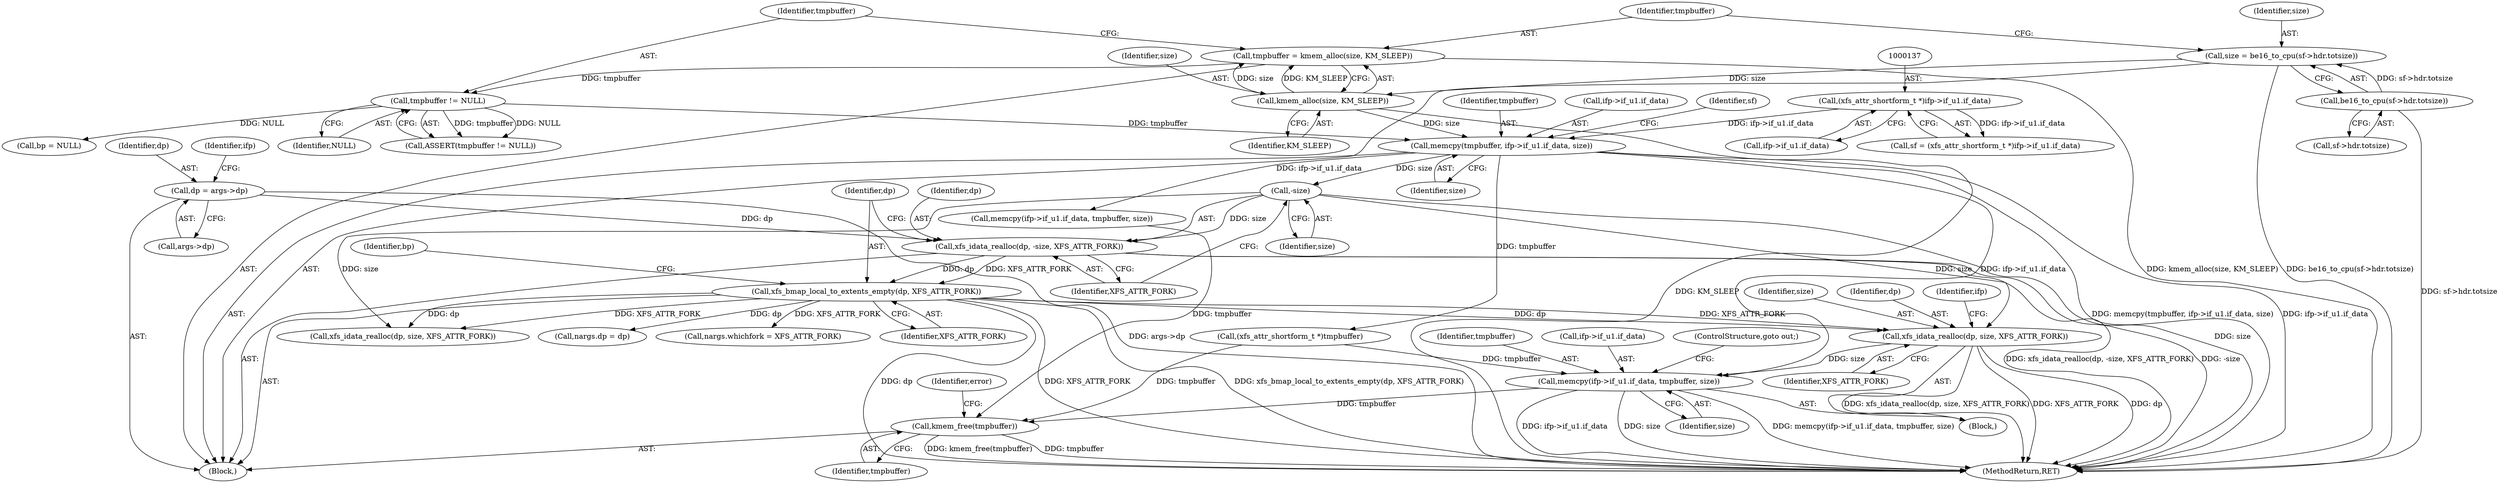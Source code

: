 digraph "0_linux_bb3d48dcf86a97dc25fe9fc2c11938e19cb4399a@API" {
"1000236" [label="(Call,xfs_idata_realloc(dp, size, XFS_ATTR_FORK))"];
"1000178" [label="(Call,xfs_bmap_local_to_extents_empty(dp, XFS_ATTR_FORK))"];
"1000173" [label="(Call,xfs_idata_realloc(dp, -size, XFS_ATTR_FORK))"];
"1000124" [label="(Call,dp = args->dp)"];
"1000175" [label="(Call,-size)"];
"1000160" [label="(Call,memcpy(tmpbuffer, ifp->if_u1.if_data, size))"];
"1000157" [label="(Call,tmpbuffer != NULL)"];
"1000151" [label="(Call,tmpbuffer = kmem_alloc(size, KM_SLEEP))"];
"1000153" [label="(Call,kmem_alloc(size, KM_SLEEP))"];
"1000143" [label="(Call,size = be16_to_cpu(sf->hdr.totsize))"];
"1000145" [label="(Call,be16_to_cpu(sf->hdr.totsize))"];
"1000136" [label="(Call,(xfs_attr_shortform_t *)ifp->if_u1.if_data)"];
"1000240" [label="(Call,memcpy(ifp->if_u1.if_data, tmpbuffer, size))"];
"1000418" [label="(Call,kmem_free(tmpbuffer))"];
"1000160" [label="(Call,memcpy(tmpbuffer, ifp->if_u1.if_data, size))"];
"1000240" [label="(Call,memcpy(ifp->if_u1.if_data, tmpbuffer, size))"];
"1000246" [label="(Identifier,tmpbuffer)"];
"1000157" [label="(Call,tmpbuffer != NULL)"];
"1000138" [label="(Call,ifp->if_u1.if_data)"];
"1000156" [label="(Call,ASSERT(tmpbuffer != NULL))"];
"1000422" [label="(MethodReturn,RET)"];
"1000243" [label="(Identifier,ifp)"];
"1000158" [label="(Identifier,tmpbuffer)"];
"1000146" [label="(Call,sf->hdr.totsize)"];
"1000225" [label="(Block,)"];
"1000161" [label="(Identifier,tmpbuffer)"];
"1000175" [label="(Call,-size)"];
"1000257" [label="(Call,nargs.dp = dp)"];
"1000162" [label="(Call,ifp->if_u1.if_data)"];
"1000155" [label="(Identifier,KM_SLEEP)"];
"1000177" [label="(Identifier,XFS_ATTR_FORK)"];
"1000199" [label="(Call,xfs_idata_realloc(dp, size, XFS_ATTR_FORK))"];
"1000130" [label="(Identifier,ifp)"];
"1000176" [label="(Identifier,size)"];
"1000169" [label="(Identifier,sf)"];
"1000179" [label="(Identifier,dp)"];
"1000247" [label="(Identifier,size)"];
"1000203" [label="(Call,memcpy(ifp->if_u1.if_data, tmpbuffer, size))"];
"1000136" [label="(Call,(xfs_attr_shortform_t *)ifp->if_u1.if_data)"];
"1000125" [label="(Identifier,dp)"];
"1000170" [label="(Call,(xfs_attr_shortform_t *)tmpbuffer)"];
"1000236" [label="(Call,xfs_idata_realloc(dp, size, XFS_ATTR_FORK))"];
"1000143" [label="(Call,size = be16_to_cpu(sf->hdr.totsize))"];
"1000418" [label="(Call,kmem_free(tmpbuffer))"];
"1000181" [label="(Call,bp = NULL)"];
"1000154" [label="(Identifier,size)"];
"1000167" [label="(Identifier,size)"];
"1000290" [label="(Call,nargs.whichfork = XFS_ATTR_FORK)"];
"1000134" [label="(Call,sf = (xfs_attr_shortform_t *)ifp->if_u1.if_data)"];
"1000159" [label="(Identifier,NULL)"];
"1000174" [label="(Identifier,dp)"];
"1000239" [label="(Identifier,XFS_ATTR_FORK)"];
"1000419" [label="(Identifier,tmpbuffer)"];
"1000110" [label="(Block,)"];
"1000178" [label="(Call,xfs_bmap_local_to_extents_empty(dp, XFS_ATTR_FORK))"];
"1000182" [label="(Identifier,bp)"];
"1000173" [label="(Call,xfs_idata_realloc(dp, -size, XFS_ATTR_FORK))"];
"1000241" [label="(Call,ifp->if_u1.if_data)"];
"1000238" [label="(Identifier,size)"];
"1000153" [label="(Call,kmem_alloc(size, KM_SLEEP))"];
"1000151" [label="(Call,tmpbuffer = kmem_alloc(size, KM_SLEEP))"];
"1000126" [label="(Call,args->dp)"];
"1000180" [label="(Identifier,XFS_ATTR_FORK)"];
"1000145" [label="(Call,be16_to_cpu(sf->hdr.totsize))"];
"1000152" [label="(Identifier,tmpbuffer)"];
"1000237" [label="(Identifier,dp)"];
"1000144" [label="(Identifier,size)"];
"1000421" [label="(Identifier,error)"];
"1000124" [label="(Call,dp = args->dp)"];
"1000248" [label="(ControlStructure,goto out;)"];
"1000236" -> "1000225"  [label="AST: "];
"1000236" -> "1000239"  [label="CFG: "];
"1000237" -> "1000236"  [label="AST: "];
"1000238" -> "1000236"  [label="AST: "];
"1000239" -> "1000236"  [label="AST: "];
"1000243" -> "1000236"  [label="CFG: "];
"1000236" -> "1000422"  [label="DDG: dp"];
"1000236" -> "1000422"  [label="DDG: xfs_idata_realloc(dp, size, XFS_ATTR_FORK)"];
"1000236" -> "1000422"  [label="DDG: XFS_ATTR_FORK"];
"1000178" -> "1000236"  [label="DDG: dp"];
"1000178" -> "1000236"  [label="DDG: XFS_ATTR_FORK"];
"1000175" -> "1000236"  [label="DDG: size"];
"1000236" -> "1000240"  [label="DDG: size"];
"1000178" -> "1000110"  [label="AST: "];
"1000178" -> "1000180"  [label="CFG: "];
"1000179" -> "1000178"  [label="AST: "];
"1000180" -> "1000178"  [label="AST: "];
"1000182" -> "1000178"  [label="CFG: "];
"1000178" -> "1000422"  [label="DDG: xfs_bmap_local_to_extents_empty(dp, XFS_ATTR_FORK)"];
"1000178" -> "1000422"  [label="DDG: dp"];
"1000178" -> "1000422"  [label="DDG: XFS_ATTR_FORK"];
"1000173" -> "1000178"  [label="DDG: dp"];
"1000173" -> "1000178"  [label="DDG: XFS_ATTR_FORK"];
"1000178" -> "1000199"  [label="DDG: dp"];
"1000178" -> "1000199"  [label="DDG: XFS_ATTR_FORK"];
"1000178" -> "1000257"  [label="DDG: dp"];
"1000178" -> "1000290"  [label="DDG: XFS_ATTR_FORK"];
"1000173" -> "1000110"  [label="AST: "];
"1000173" -> "1000177"  [label="CFG: "];
"1000174" -> "1000173"  [label="AST: "];
"1000175" -> "1000173"  [label="AST: "];
"1000177" -> "1000173"  [label="AST: "];
"1000179" -> "1000173"  [label="CFG: "];
"1000173" -> "1000422"  [label="DDG: xfs_idata_realloc(dp, -size, XFS_ATTR_FORK)"];
"1000173" -> "1000422"  [label="DDG: -size"];
"1000124" -> "1000173"  [label="DDG: dp"];
"1000175" -> "1000173"  [label="DDG: size"];
"1000124" -> "1000110"  [label="AST: "];
"1000124" -> "1000126"  [label="CFG: "];
"1000125" -> "1000124"  [label="AST: "];
"1000126" -> "1000124"  [label="AST: "];
"1000130" -> "1000124"  [label="CFG: "];
"1000124" -> "1000422"  [label="DDG: args->dp"];
"1000175" -> "1000176"  [label="CFG: "];
"1000176" -> "1000175"  [label="AST: "];
"1000177" -> "1000175"  [label="CFG: "];
"1000175" -> "1000422"  [label="DDG: size"];
"1000160" -> "1000175"  [label="DDG: size"];
"1000175" -> "1000199"  [label="DDG: size"];
"1000160" -> "1000110"  [label="AST: "];
"1000160" -> "1000167"  [label="CFG: "];
"1000161" -> "1000160"  [label="AST: "];
"1000162" -> "1000160"  [label="AST: "];
"1000167" -> "1000160"  [label="AST: "];
"1000169" -> "1000160"  [label="CFG: "];
"1000160" -> "1000422"  [label="DDG: memcpy(tmpbuffer, ifp->if_u1.if_data, size)"];
"1000160" -> "1000422"  [label="DDG: ifp->if_u1.if_data"];
"1000157" -> "1000160"  [label="DDG: tmpbuffer"];
"1000136" -> "1000160"  [label="DDG: ifp->if_u1.if_data"];
"1000153" -> "1000160"  [label="DDG: size"];
"1000160" -> "1000170"  [label="DDG: tmpbuffer"];
"1000160" -> "1000203"  [label="DDG: ifp->if_u1.if_data"];
"1000160" -> "1000240"  [label="DDG: ifp->if_u1.if_data"];
"1000157" -> "1000156"  [label="AST: "];
"1000157" -> "1000159"  [label="CFG: "];
"1000158" -> "1000157"  [label="AST: "];
"1000159" -> "1000157"  [label="AST: "];
"1000156" -> "1000157"  [label="CFG: "];
"1000157" -> "1000156"  [label="DDG: tmpbuffer"];
"1000157" -> "1000156"  [label="DDG: NULL"];
"1000151" -> "1000157"  [label="DDG: tmpbuffer"];
"1000157" -> "1000181"  [label="DDG: NULL"];
"1000151" -> "1000110"  [label="AST: "];
"1000151" -> "1000153"  [label="CFG: "];
"1000152" -> "1000151"  [label="AST: "];
"1000153" -> "1000151"  [label="AST: "];
"1000158" -> "1000151"  [label="CFG: "];
"1000151" -> "1000422"  [label="DDG: kmem_alloc(size, KM_SLEEP)"];
"1000153" -> "1000151"  [label="DDG: size"];
"1000153" -> "1000151"  [label="DDG: KM_SLEEP"];
"1000153" -> "1000155"  [label="CFG: "];
"1000154" -> "1000153"  [label="AST: "];
"1000155" -> "1000153"  [label="AST: "];
"1000153" -> "1000422"  [label="DDG: KM_SLEEP"];
"1000143" -> "1000153"  [label="DDG: size"];
"1000143" -> "1000110"  [label="AST: "];
"1000143" -> "1000145"  [label="CFG: "];
"1000144" -> "1000143"  [label="AST: "];
"1000145" -> "1000143"  [label="AST: "];
"1000152" -> "1000143"  [label="CFG: "];
"1000143" -> "1000422"  [label="DDG: be16_to_cpu(sf->hdr.totsize)"];
"1000145" -> "1000143"  [label="DDG: sf->hdr.totsize"];
"1000145" -> "1000146"  [label="CFG: "];
"1000146" -> "1000145"  [label="AST: "];
"1000145" -> "1000422"  [label="DDG: sf->hdr.totsize"];
"1000136" -> "1000134"  [label="AST: "];
"1000136" -> "1000138"  [label="CFG: "];
"1000137" -> "1000136"  [label="AST: "];
"1000138" -> "1000136"  [label="AST: "];
"1000134" -> "1000136"  [label="CFG: "];
"1000136" -> "1000134"  [label="DDG: ifp->if_u1.if_data"];
"1000240" -> "1000225"  [label="AST: "];
"1000240" -> "1000247"  [label="CFG: "];
"1000241" -> "1000240"  [label="AST: "];
"1000246" -> "1000240"  [label="AST: "];
"1000247" -> "1000240"  [label="AST: "];
"1000248" -> "1000240"  [label="CFG: "];
"1000240" -> "1000422"  [label="DDG: memcpy(ifp->if_u1.if_data, tmpbuffer, size)"];
"1000240" -> "1000422"  [label="DDG: ifp->if_u1.if_data"];
"1000240" -> "1000422"  [label="DDG: size"];
"1000170" -> "1000240"  [label="DDG: tmpbuffer"];
"1000240" -> "1000418"  [label="DDG: tmpbuffer"];
"1000418" -> "1000110"  [label="AST: "];
"1000418" -> "1000419"  [label="CFG: "];
"1000419" -> "1000418"  [label="AST: "];
"1000421" -> "1000418"  [label="CFG: "];
"1000418" -> "1000422"  [label="DDG: kmem_free(tmpbuffer)"];
"1000418" -> "1000422"  [label="DDG: tmpbuffer"];
"1000170" -> "1000418"  [label="DDG: tmpbuffer"];
"1000203" -> "1000418"  [label="DDG: tmpbuffer"];
}
